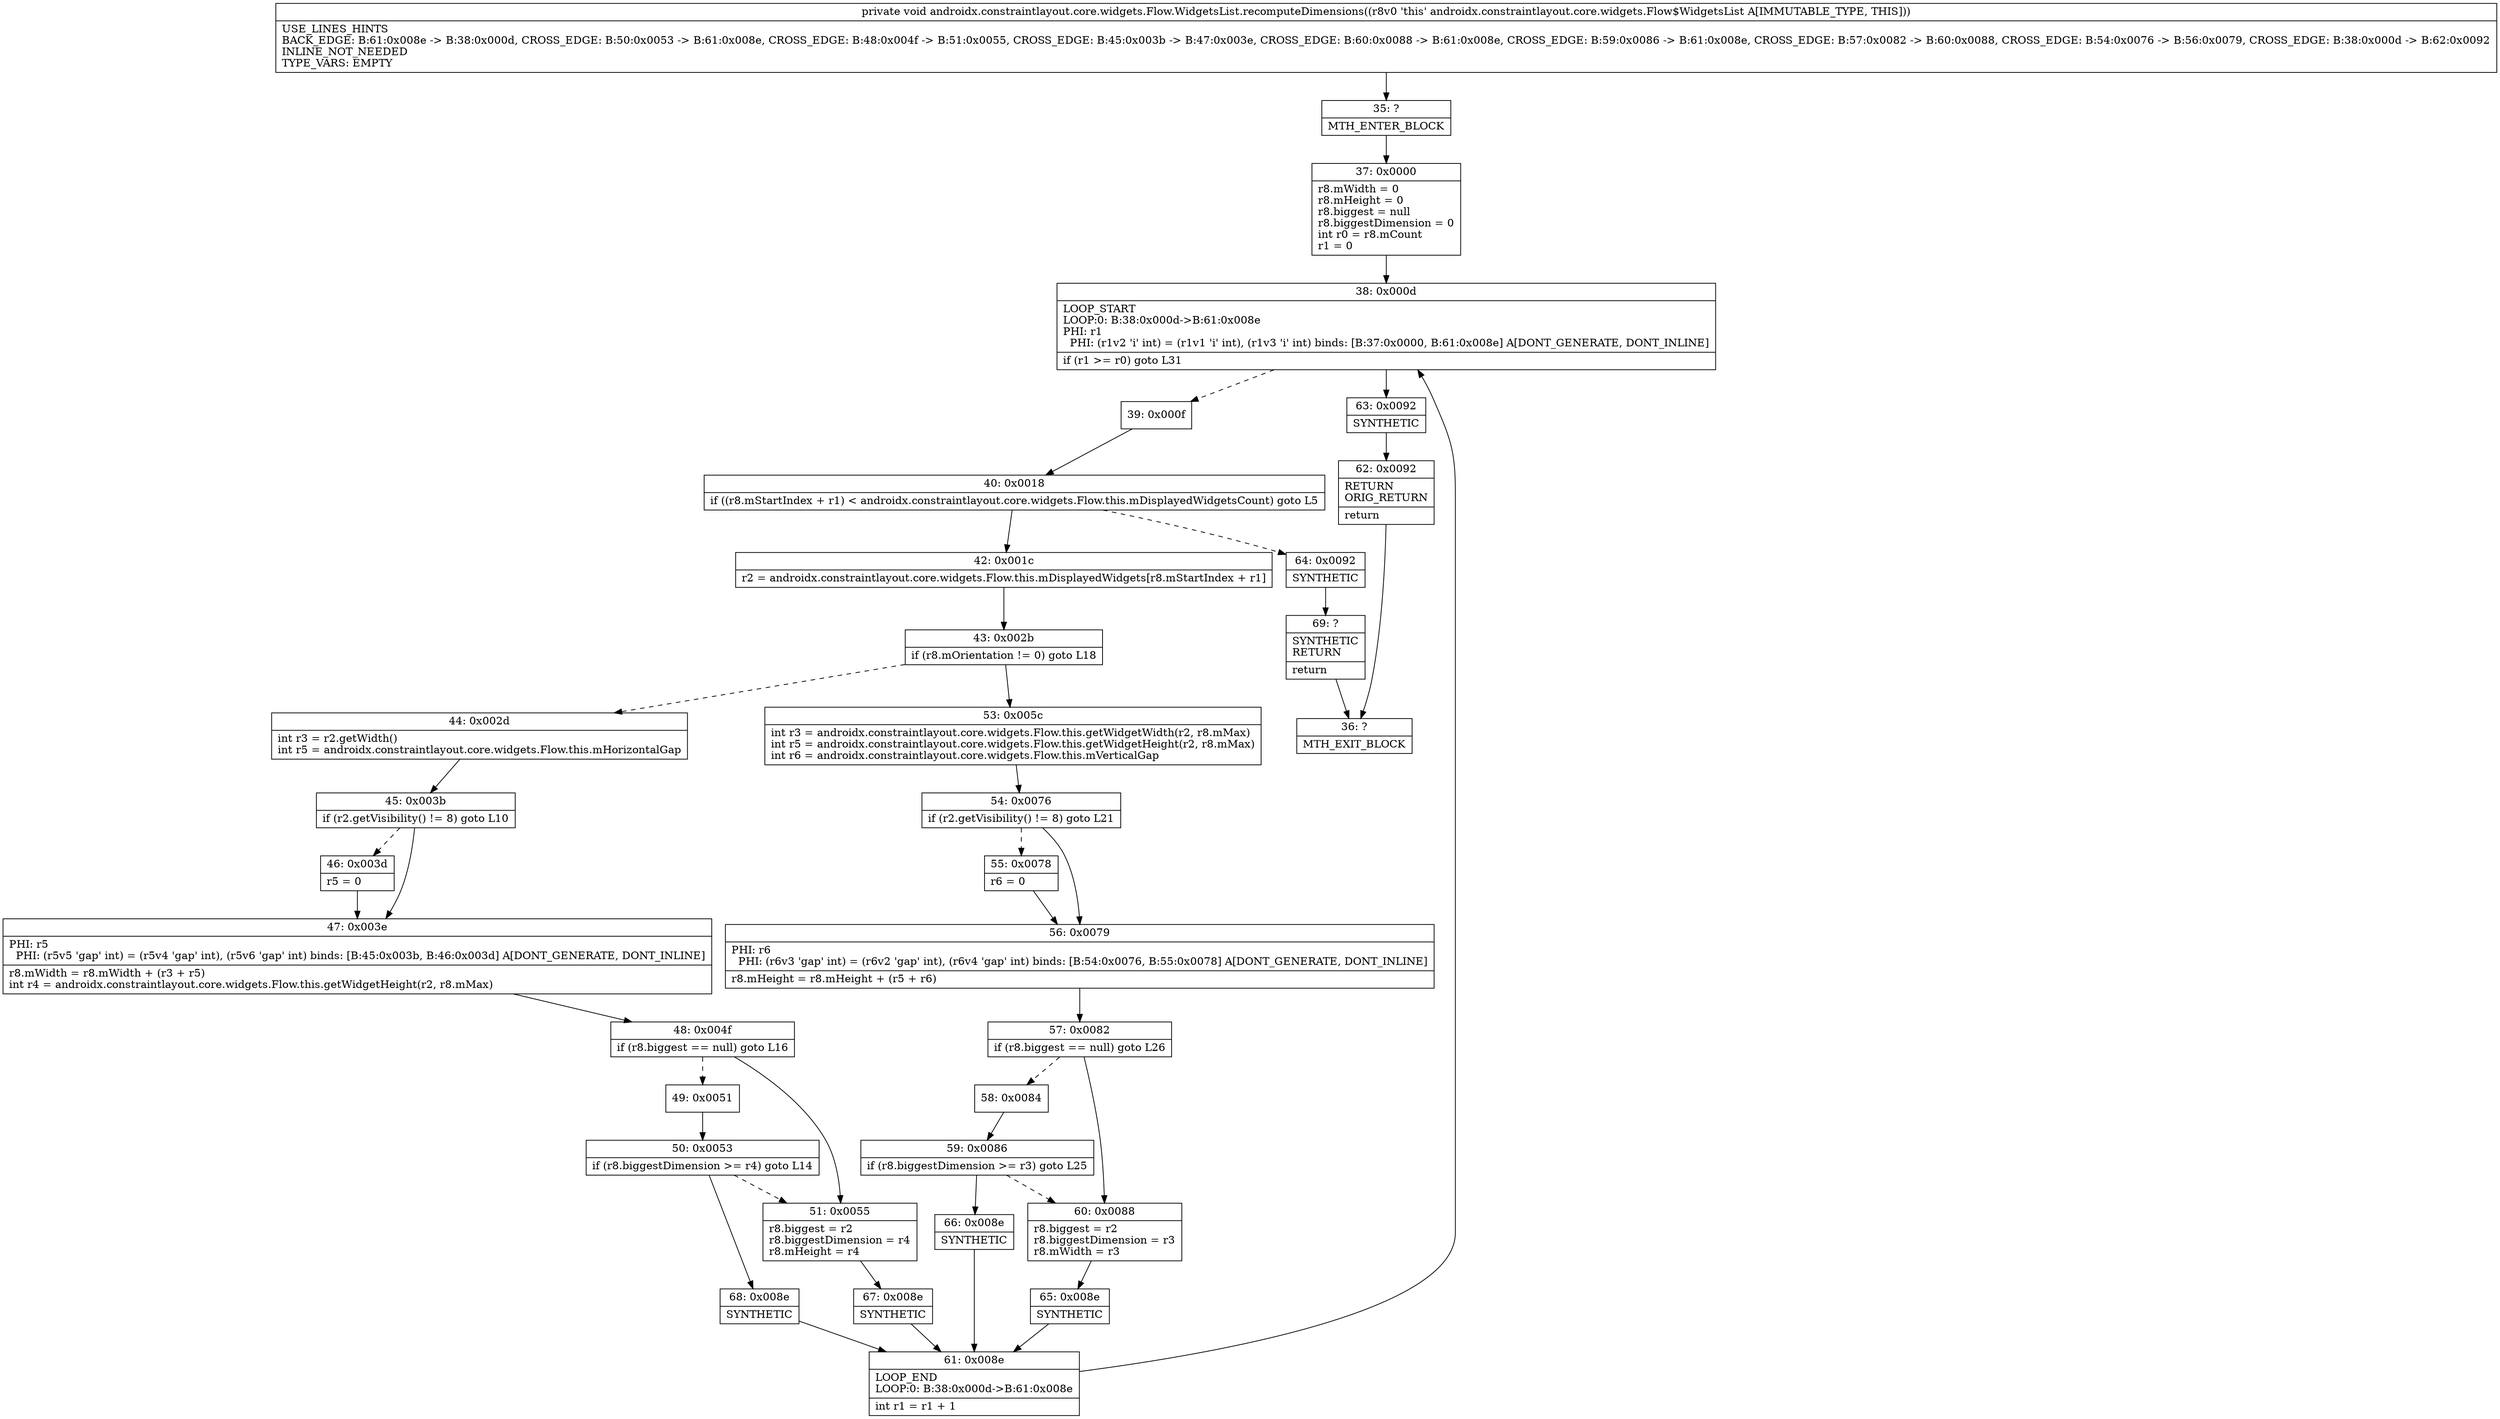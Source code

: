 digraph "CFG forandroidx.constraintlayout.core.widgets.Flow.WidgetsList.recomputeDimensions()V" {
Node_35 [shape=record,label="{35\:\ ?|MTH_ENTER_BLOCK\l}"];
Node_37 [shape=record,label="{37\:\ 0x0000|r8.mWidth = 0\lr8.mHeight = 0\lr8.biggest = null\lr8.biggestDimension = 0\lint r0 = r8.mCount\lr1 = 0\l}"];
Node_38 [shape=record,label="{38\:\ 0x000d|LOOP_START\lLOOP:0: B:38:0x000d\-\>B:61:0x008e\lPHI: r1 \l  PHI: (r1v2 'i' int) = (r1v1 'i' int), (r1v3 'i' int) binds: [B:37:0x0000, B:61:0x008e] A[DONT_GENERATE, DONT_INLINE]\l|if (r1 \>= r0) goto L31\l}"];
Node_39 [shape=record,label="{39\:\ 0x000f}"];
Node_40 [shape=record,label="{40\:\ 0x0018|if ((r8.mStartIndex + r1) \< androidx.constraintlayout.core.widgets.Flow.this.mDisplayedWidgetsCount) goto L5\l}"];
Node_42 [shape=record,label="{42\:\ 0x001c|r2 = androidx.constraintlayout.core.widgets.Flow.this.mDisplayedWidgets[r8.mStartIndex + r1]\l}"];
Node_43 [shape=record,label="{43\:\ 0x002b|if (r8.mOrientation != 0) goto L18\l}"];
Node_44 [shape=record,label="{44\:\ 0x002d|int r3 = r2.getWidth()\lint r5 = androidx.constraintlayout.core.widgets.Flow.this.mHorizontalGap\l}"];
Node_45 [shape=record,label="{45\:\ 0x003b|if (r2.getVisibility() != 8) goto L10\l}"];
Node_46 [shape=record,label="{46\:\ 0x003d|r5 = 0\l}"];
Node_47 [shape=record,label="{47\:\ 0x003e|PHI: r5 \l  PHI: (r5v5 'gap' int) = (r5v4 'gap' int), (r5v6 'gap' int) binds: [B:45:0x003b, B:46:0x003d] A[DONT_GENERATE, DONT_INLINE]\l|r8.mWidth = r8.mWidth + (r3 + r5)\lint r4 = androidx.constraintlayout.core.widgets.Flow.this.getWidgetHeight(r2, r8.mMax)\l}"];
Node_48 [shape=record,label="{48\:\ 0x004f|if (r8.biggest == null) goto L16\l}"];
Node_49 [shape=record,label="{49\:\ 0x0051}"];
Node_50 [shape=record,label="{50\:\ 0x0053|if (r8.biggestDimension \>= r4) goto L14\l}"];
Node_68 [shape=record,label="{68\:\ 0x008e|SYNTHETIC\l}"];
Node_61 [shape=record,label="{61\:\ 0x008e|LOOP_END\lLOOP:0: B:38:0x000d\-\>B:61:0x008e\l|int r1 = r1 + 1\l}"];
Node_51 [shape=record,label="{51\:\ 0x0055|r8.biggest = r2\lr8.biggestDimension = r4\lr8.mHeight = r4\l}"];
Node_67 [shape=record,label="{67\:\ 0x008e|SYNTHETIC\l}"];
Node_53 [shape=record,label="{53\:\ 0x005c|int r3 = androidx.constraintlayout.core.widgets.Flow.this.getWidgetWidth(r2, r8.mMax)\lint r5 = androidx.constraintlayout.core.widgets.Flow.this.getWidgetHeight(r2, r8.mMax)\lint r6 = androidx.constraintlayout.core.widgets.Flow.this.mVerticalGap\l}"];
Node_54 [shape=record,label="{54\:\ 0x0076|if (r2.getVisibility() != 8) goto L21\l}"];
Node_55 [shape=record,label="{55\:\ 0x0078|r6 = 0\l}"];
Node_56 [shape=record,label="{56\:\ 0x0079|PHI: r6 \l  PHI: (r6v3 'gap' int) = (r6v2 'gap' int), (r6v4 'gap' int) binds: [B:54:0x0076, B:55:0x0078] A[DONT_GENERATE, DONT_INLINE]\l|r8.mHeight = r8.mHeight + (r5 + r6)\l}"];
Node_57 [shape=record,label="{57\:\ 0x0082|if (r8.biggest == null) goto L26\l}"];
Node_58 [shape=record,label="{58\:\ 0x0084}"];
Node_59 [shape=record,label="{59\:\ 0x0086|if (r8.biggestDimension \>= r3) goto L25\l}"];
Node_66 [shape=record,label="{66\:\ 0x008e|SYNTHETIC\l}"];
Node_60 [shape=record,label="{60\:\ 0x0088|r8.biggest = r2\lr8.biggestDimension = r3\lr8.mWidth = r3\l}"];
Node_65 [shape=record,label="{65\:\ 0x008e|SYNTHETIC\l}"];
Node_64 [shape=record,label="{64\:\ 0x0092|SYNTHETIC\l}"];
Node_69 [shape=record,label="{69\:\ ?|SYNTHETIC\lRETURN\l|return\l}"];
Node_36 [shape=record,label="{36\:\ ?|MTH_EXIT_BLOCK\l}"];
Node_63 [shape=record,label="{63\:\ 0x0092|SYNTHETIC\l}"];
Node_62 [shape=record,label="{62\:\ 0x0092|RETURN\lORIG_RETURN\l|return\l}"];
MethodNode[shape=record,label="{private void androidx.constraintlayout.core.widgets.Flow.WidgetsList.recomputeDimensions((r8v0 'this' androidx.constraintlayout.core.widgets.Flow$WidgetsList A[IMMUTABLE_TYPE, THIS]))  | USE_LINES_HINTS\lBACK_EDGE: B:61:0x008e \-\> B:38:0x000d, CROSS_EDGE: B:50:0x0053 \-\> B:61:0x008e, CROSS_EDGE: B:48:0x004f \-\> B:51:0x0055, CROSS_EDGE: B:45:0x003b \-\> B:47:0x003e, CROSS_EDGE: B:60:0x0088 \-\> B:61:0x008e, CROSS_EDGE: B:59:0x0086 \-\> B:61:0x008e, CROSS_EDGE: B:57:0x0082 \-\> B:60:0x0088, CROSS_EDGE: B:54:0x0076 \-\> B:56:0x0079, CROSS_EDGE: B:38:0x000d \-\> B:62:0x0092\lINLINE_NOT_NEEDED\lTYPE_VARS: EMPTY\l}"];
MethodNode -> Node_35;Node_35 -> Node_37;
Node_37 -> Node_38;
Node_38 -> Node_39[style=dashed];
Node_38 -> Node_63;
Node_39 -> Node_40;
Node_40 -> Node_42;
Node_40 -> Node_64[style=dashed];
Node_42 -> Node_43;
Node_43 -> Node_44[style=dashed];
Node_43 -> Node_53;
Node_44 -> Node_45;
Node_45 -> Node_46[style=dashed];
Node_45 -> Node_47;
Node_46 -> Node_47;
Node_47 -> Node_48;
Node_48 -> Node_49[style=dashed];
Node_48 -> Node_51;
Node_49 -> Node_50;
Node_50 -> Node_51[style=dashed];
Node_50 -> Node_68;
Node_68 -> Node_61;
Node_61 -> Node_38;
Node_51 -> Node_67;
Node_67 -> Node_61;
Node_53 -> Node_54;
Node_54 -> Node_55[style=dashed];
Node_54 -> Node_56;
Node_55 -> Node_56;
Node_56 -> Node_57;
Node_57 -> Node_58[style=dashed];
Node_57 -> Node_60;
Node_58 -> Node_59;
Node_59 -> Node_60[style=dashed];
Node_59 -> Node_66;
Node_66 -> Node_61;
Node_60 -> Node_65;
Node_65 -> Node_61;
Node_64 -> Node_69;
Node_69 -> Node_36;
Node_63 -> Node_62;
Node_62 -> Node_36;
}

